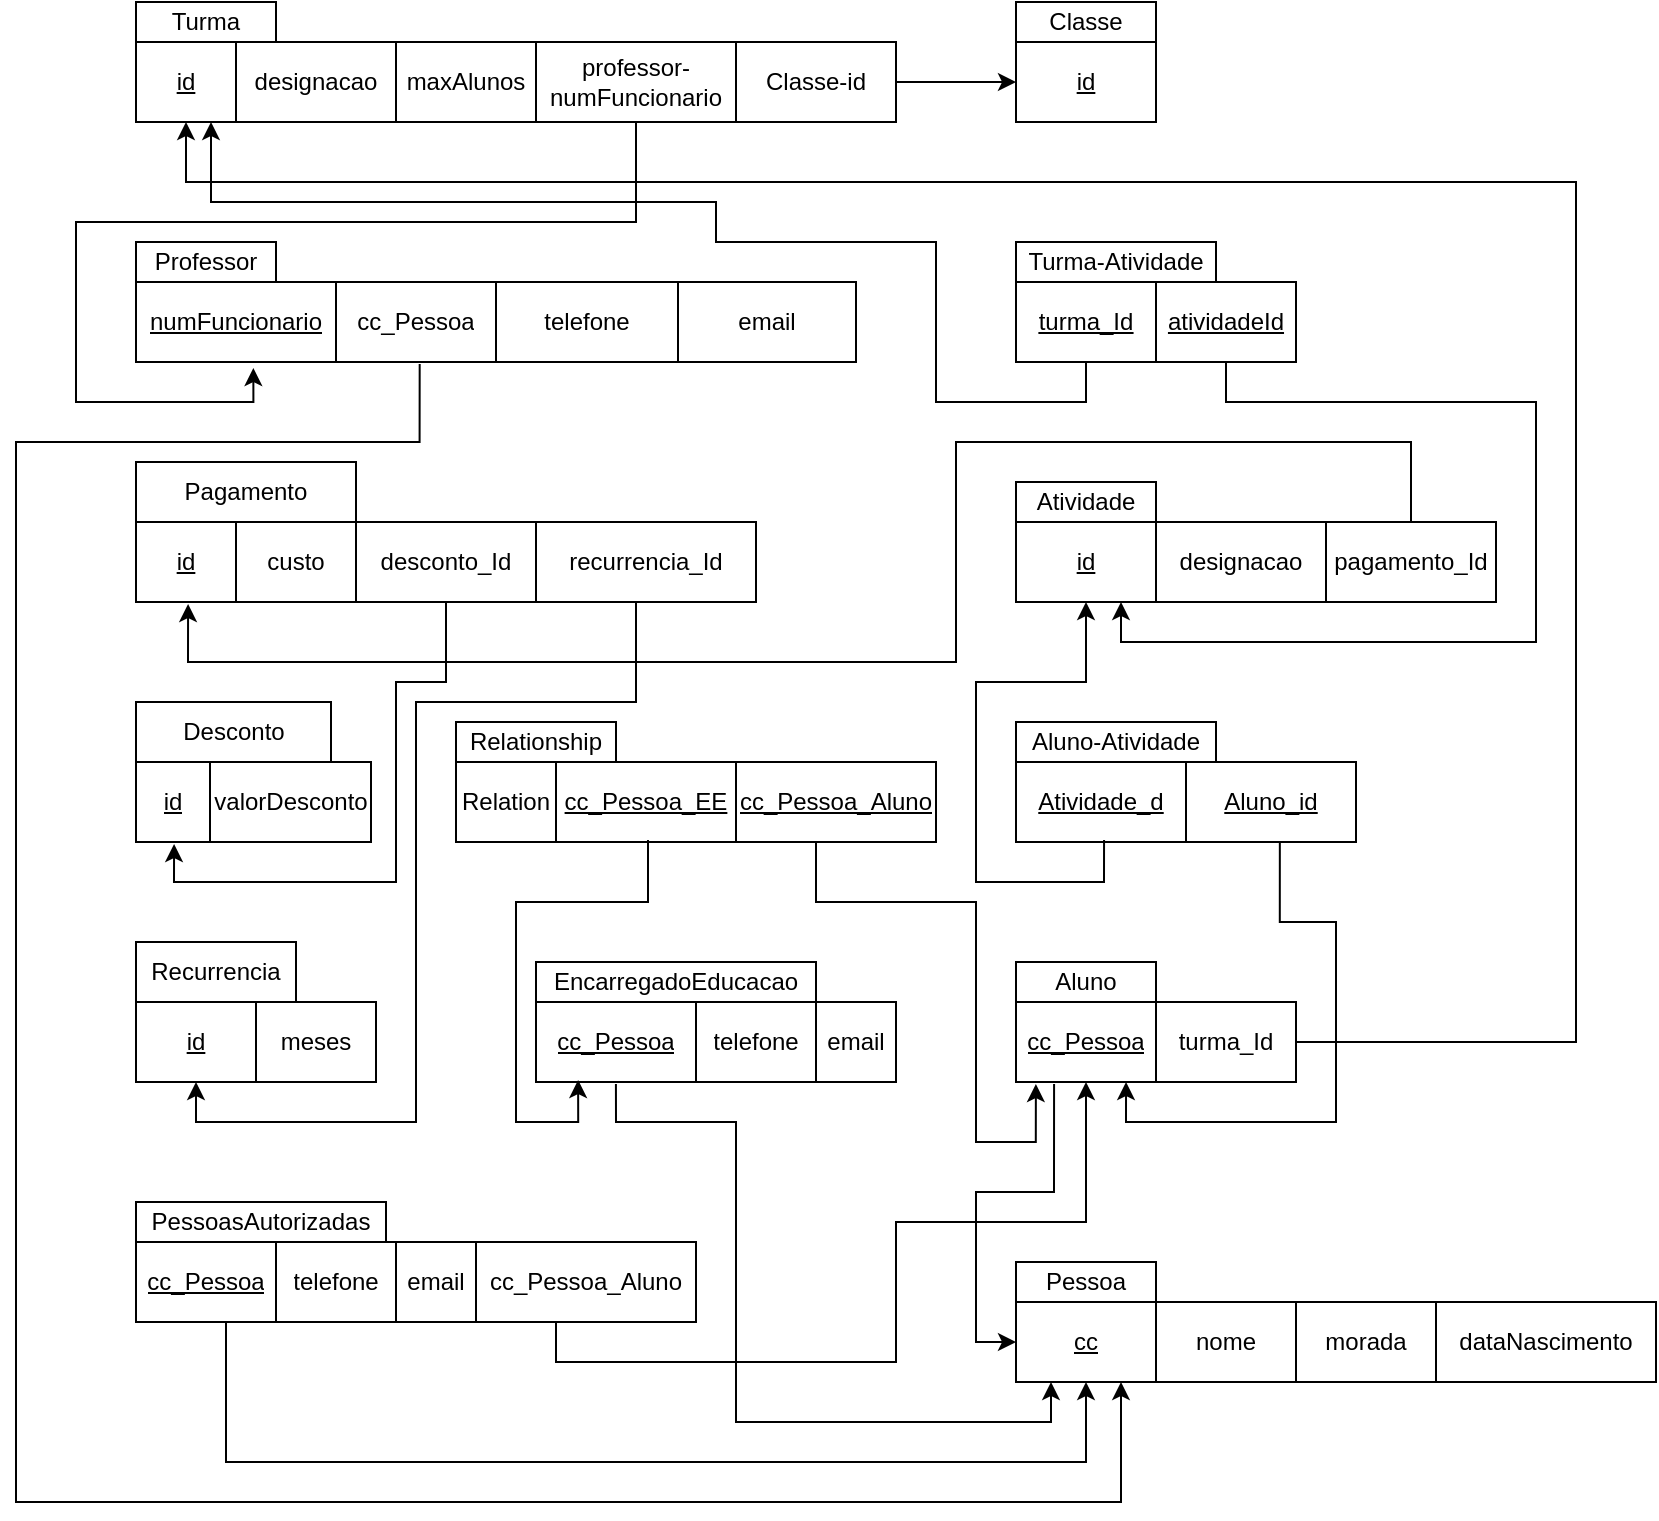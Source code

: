 <mxfile version="23.1.8" type="device">
  <diagram name="Page-1" id="uu7o2QD7KZpTiCy1ZFw0">
    <mxGraphModel dx="1687" dy="871" grid="1" gridSize="10" guides="1" tooltips="1" connect="1" arrows="1" fold="1" page="1" pageScale="1" pageWidth="850" pageHeight="1100" math="0" shadow="0">
      <root>
        <mxCell id="0" />
        <mxCell id="1" parent="0" />
        <mxCell id="J5dlkVCJDZYCb8qdDboG-1" value="Turma" style="rounded=0;whiteSpace=wrap;html=1;" parent="1" vertex="1">
          <mxGeometry x="80" y="60" width="70" height="20" as="geometry" />
        </mxCell>
        <mxCell id="J5dlkVCJDZYCb8qdDboG-2" value="id" style="rounded=0;whiteSpace=wrap;html=1;fontStyle=4" parent="1" vertex="1">
          <mxGeometry x="80" y="80" width="50" height="40" as="geometry" />
        </mxCell>
        <mxCell id="J5dlkVCJDZYCb8qdDboG-3" value="designacao" style="rounded=0;whiteSpace=wrap;html=1;" parent="1" vertex="1">
          <mxGeometry x="130" y="80" width="80" height="40" as="geometry" />
        </mxCell>
        <mxCell id="J5dlkVCJDZYCb8qdDboG-4" value="maxAlunos" style="rounded=0;whiteSpace=wrap;html=1;" parent="1" vertex="1">
          <mxGeometry x="210" y="80" width="70" height="40" as="geometry" />
        </mxCell>
        <mxCell id="J5dlkVCJDZYCb8qdDboG-6" value="Professor" style="rounded=0;whiteSpace=wrap;html=1;" parent="1" vertex="1">
          <mxGeometry x="80" y="180" width="70" height="20" as="geometry" />
        </mxCell>
        <mxCell id="J5dlkVCJDZYCb8qdDboG-11" value="professor-numFuncionario" style="rounded=0;whiteSpace=wrap;html=1;" parent="1" vertex="1">
          <mxGeometry x="280" y="80" width="100" height="40" as="geometry" />
        </mxCell>
        <mxCell id="J5dlkVCJDZYCb8qdDboG-13" value="Classe" style="rounded=0;whiteSpace=wrap;html=1;" parent="1" vertex="1">
          <mxGeometry x="520" y="60" width="70" height="20" as="geometry" />
        </mxCell>
        <mxCell id="J5dlkVCJDZYCb8qdDboG-14" value="id" style="rounded=0;whiteSpace=wrap;html=1;fontStyle=4" parent="1" vertex="1">
          <mxGeometry x="520" y="80" width="70" height="40" as="geometry" />
        </mxCell>
        <mxCell id="J5dlkVCJDZYCb8qdDboG-19" style="edgeStyle=orthogonalEdgeStyle;rounded=0;orthogonalLoop=1;jettySize=auto;html=1;entryX=0;entryY=0.5;entryDx=0;entryDy=0;" parent="1" source="J5dlkVCJDZYCb8qdDboG-18" target="J5dlkVCJDZYCb8qdDboG-14" edge="1">
          <mxGeometry relative="1" as="geometry" />
        </mxCell>
        <mxCell id="J5dlkVCJDZYCb8qdDboG-18" value="Classe-id" style="rounded=0;whiteSpace=wrap;html=1;" parent="1" vertex="1">
          <mxGeometry x="380" y="80" width="80" height="40" as="geometry" />
        </mxCell>
        <mxCell id="J5dlkVCJDZYCb8qdDboG-20" value="Pessoa" style="rounded=0;whiteSpace=wrap;html=1;" parent="1" vertex="1">
          <mxGeometry x="520" y="690" width="70" height="20" as="geometry" />
        </mxCell>
        <mxCell id="J5dlkVCJDZYCb8qdDboG-21" value="cc" style="rounded=0;whiteSpace=wrap;html=1;fontStyle=4" parent="1" vertex="1">
          <mxGeometry x="520" y="710" width="70" height="40" as="geometry" />
        </mxCell>
        <mxCell id="J5dlkVCJDZYCb8qdDboG-22" value="nome" style="rounded=0;whiteSpace=wrap;html=1;" parent="1" vertex="1">
          <mxGeometry x="590" y="710" width="70" height="40" as="geometry" />
        </mxCell>
        <mxCell id="J5dlkVCJDZYCb8qdDboG-23" value="morada" style="rounded=0;whiteSpace=wrap;html=1;" parent="1" vertex="1">
          <mxGeometry x="660" y="710" width="70" height="40" as="geometry" />
        </mxCell>
        <mxCell id="J5dlkVCJDZYCb8qdDboG-24" value="dataNascimento" style="rounded=0;whiteSpace=wrap;html=1;" parent="1" vertex="1">
          <mxGeometry x="730" y="710" width="110" height="40" as="geometry" />
        </mxCell>
        <mxCell id="J5dlkVCJDZYCb8qdDboG-25" value="EncarregadoEducacao" style="rounded=0;whiteSpace=wrap;html=1;" parent="1" vertex="1">
          <mxGeometry x="280" y="540" width="140" height="20" as="geometry" />
        </mxCell>
        <mxCell id="J5dlkVCJDZYCb8qdDboG-30" value="Relationship" style="rounded=0;whiteSpace=wrap;html=1;" parent="1" vertex="1">
          <mxGeometry x="240" y="420" width="80" height="20" as="geometry" />
        </mxCell>
        <mxCell id="J5dlkVCJDZYCb8qdDboG-35" value="Atividade" style="rounded=0;whiteSpace=wrap;html=1;" parent="1" vertex="1">
          <mxGeometry x="520" y="300" width="70" height="20" as="geometry" />
        </mxCell>
        <mxCell id="J5dlkVCJDZYCb8qdDboG-36" value="id" style="rounded=0;whiteSpace=wrap;html=1;fontStyle=4" parent="1" vertex="1">
          <mxGeometry x="520" y="320" width="70" height="40" as="geometry" />
        </mxCell>
        <mxCell id="J5dlkVCJDZYCb8qdDboG-37" value="designacao" style="rounded=0;whiteSpace=wrap;html=1;" parent="1" vertex="1">
          <mxGeometry x="590" y="320" width="85" height="40" as="geometry" />
        </mxCell>
        <mxCell id="J5dlkVCJDZYCb8qdDboG-38" value="pagamento_Id" style="rounded=0;whiteSpace=wrap;html=1;" parent="1" vertex="1">
          <mxGeometry x="675" y="320" width="85" height="40" as="geometry" />
        </mxCell>
        <mxCell id="J5dlkVCJDZYCb8qdDboG-40" value="Turma-Atividade" style="rounded=0;whiteSpace=wrap;html=1;" parent="1" vertex="1">
          <mxGeometry x="520" y="180" width="100" height="20" as="geometry" />
        </mxCell>
        <mxCell id="0XxwVPzC8koL60T8kLyI-56" style="edgeStyle=orthogonalEdgeStyle;rounded=0;orthogonalLoop=1;jettySize=auto;html=1;exitX=0.5;exitY=1;exitDx=0;exitDy=0;entryX=0.75;entryY=1;entryDx=0;entryDy=0;" edge="1" parent="1" source="J5dlkVCJDZYCb8qdDboG-41" target="J5dlkVCJDZYCb8qdDboG-2">
          <mxGeometry relative="1" as="geometry">
            <Array as="points">
              <mxPoint x="555" y="260" />
              <mxPoint x="480" y="260" />
              <mxPoint x="480" y="180" />
              <mxPoint x="370" y="180" />
              <mxPoint x="370" y="160" />
              <mxPoint x="118" y="160" />
            </Array>
          </mxGeometry>
        </mxCell>
        <mxCell id="J5dlkVCJDZYCb8qdDboG-41" value="&lt;u&gt;turma_Id&lt;/u&gt;" style="rounded=0;whiteSpace=wrap;html=1;fontStyle=4" parent="1" vertex="1">
          <mxGeometry x="520" y="200" width="70" height="40" as="geometry" />
        </mxCell>
        <mxCell id="0XxwVPzC8koL60T8kLyI-58" style="edgeStyle=orthogonalEdgeStyle;rounded=0;orthogonalLoop=1;jettySize=auto;html=1;exitX=0.5;exitY=1;exitDx=0;exitDy=0;entryX=0.75;entryY=1;entryDx=0;entryDy=0;" edge="1" parent="1" source="J5dlkVCJDZYCb8qdDboG-42" target="J5dlkVCJDZYCb8qdDboG-36">
          <mxGeometry relative="1" as="geometry">
            <Array as="points">
              <mxPoint x="625" y="260" />
              <mxPoint x="780" y="260" />
              <mxPoint x="780" y="380" />
              <mxPoint x="573" y="380" />
            </Array>
          </mxGeometry>
        </mxCell>
        <mxCell id="J5dlkVCJDZYCb8qdDboG-42" value="&lt;u&gt;atividadeId&lt;/u&gt;" style="rounded=0;whiteSpace=wrap;html=1;" parent="1" vertex="1">
          <mxGeometry x="590" y="200" width="70" height="40" as="geometry" />
        </mxCell>
        <mxCell id="J5dlkVCJDZYCb8qdDboG-45" value="Aluno" style="rounded=0;whiteSpace=wrap;html=1;" parent="1" vertex="1">
          <mxGeometry x="520" y="540" width="70" height="20" as="geometry" />
        </mxCell>
        <mxCell id="J5dlkVCJDZYCb8qdDboG-50" value="Aluno-Atividade" style="rounded=0;whiteSpace=wrap;html=1;" parent="1" vertex="1">
          <mxGeometry x="520" y="420" width="100" height="20" as="geometry" />
        </mxCell>
        <mxCell id="J5dlkVCJDZYCb8qdDboG-55" value="PessoasAutorizadas" style="rounded=0;whiteSpace=wrap;html=1;" parent="1" vertex="1">
          <mxGeometry x="80" y="660" width="125" height="20" as="geometry" />
        </mxCell>
        <mxCell id="0XxwVPzC8koL60T8kLyI-12" style="edgeStyle=orthogonalEdgeStyle;rounded=0;orthogonalLoop=1;jettySize=auto;html=1;exitX=1;exitY=0.5;exitDx=0;exitDy=0;entryX=0.5;entryY=1;entryDx=0;entryDy=0;" edge="1" parent="1" source="0XxwVPzC8koL60T8kLyI-1" target="J5dlkVCJDZYCb8qdDboG-2">
          <mxGeometry relative="1" as="geometry">
            <Array as="points">
              <mxPoint x="800" y="580" />
              <mxPoint x="800" y="150" />
              <mxPoint x="105" y="150" />
            </Array>
          </mxGeometry>
        </mxCell>
        <mxCell id="0XxwVPzC8koL60T8kLyI-1" value="" style="shape=table;startSize=0;container=1;collapsible=0;childLayout=tableLayout;" vertex="1" parent="1">
          <mxGeometry x="520" y="560" width="140" height="40" as="geometry" />
        </mxCell>
        <mxCell id="0XxwVPzC8koL60T8kLyI-2" value="" style="shape=tableRow;horizontal=0;startSize=0;swimlaneHead=0;swimlaneBody=0;strokeColor=inherit;top=0;left=0;bottom=0;right=0;collapsible=0;dropTarget=0;fillColor=none;points=[[0,0.5],[1,0.5]];portConstraint=eastwest;" vertex="1" parent="0XxwVPzC8koL60T8kLyI-1">
          <mxGeometry width="140" height="40" as="geometry" />
        </mxCell>
        <mxCell id="0XxwVPzC8koL60T8kLyI-3" value="&lt;u&gt;cc_Pessoa&lt;/u&gt;" style="shape=partialRectangle;html=1;whiteSpace=wrap;connectable=0;strokeColor=inherit;overflow=hidden;fillColor=none;top=0;left=0;bottom=0;right=0;pointerEvents=1;" vertex="1" parent="0XxwVPzC8koL60T8kLyI-2">
          <mxGeometry width="70" height="40" as="geometry">
            <mxRectangle width="70" height="40" as="alternateBounds" />
          </mxGeometry>
        </mxCell>
        <mxCell id="0XxwVPzC8koL60T8kLyI-4" value="turma_Id" style="shape=partialRectangle;html=1;whiteSpace=wrap;connectable=0;strokeColor=inherit;overflow=hidden;fillColor=none;top=0;left=0;bottom=0;right=0;pointerEvents=1;" vertex="1" parent="0XxwVPzC8koL60T8kLyI-2">
          <mxGeometry x="70" width="70" height="40" as="geometry">
            <mxRectangle width="70" height="40" as="alternateBounds" />
          </mxGeometry>
        </mxCell>
        <mxCell id="0XxwVPzC8koL60T8kLyI-6" value="" style="shape=table;startSize=0;container=1;collapsible=0;childLayout=tableLayout;" vertex="1" parent="1">
          <mxGeometry x="520" y="440" width="170" height="40" as="geometry" />
        </mxCell>
        <mxCell id="0XxwVPzC8koL60T8kLyI-7" value="" style="shape=tableRow;horizontal=0;startSize=0;swimlaneHead=0;swimlaneBody=0;strokeColor=inherit;top=0;left=0;bottom=0;right=0;collapsible=0;dropTarget=0;fillColor=none;points=[[0,0.5],[1,0.5]];portConstraint=eastwest;" vertex="1" parent="0XxwVPzC8koL60T8kLyI-6">
          <mxGeometry width="170" height="40" as="geometry" />
        </mxCell>
        <mxCell id="0XxwVPzC8koL60T8kLyI-8" value="&lt;u&gt;Atividade_d&lt;/u&gt;" style="shape=partialRectangle;html=1;whiteSpace=wrap;connectable=0;strokeColor=inherit;overflow=hidden;fillColor=none;top=0;left=0;bottom=0;right=0;pointerEvents=1;" vertex="1" parent="0XxwVPzC8koL60T8kLyI-7">
          <mxGeometry width="85" height="40" as="geometry">
            <mxRectangle width="85" height="40" as="alternateBounds" />
          </mxGeometry>
        </mxCell>
        <mxCell id="0XxwVPzC8koL60T8kLyI-9" value="&lt;u&gt;Aluno_id&lt;/u&gt;" style="shape=partialRectangle;html=1;whiteSpace=wrap;connectable=0;strokeColor=inherit;overflow=hidden;fillColor=none;top=0;left=0;bottom=0;right=0;pointerEvents=1;" vertex="1" parent="0XxwVPzC8koL60T8kLyI-7">
          <mxGeometry x="85" width="85" height="40" as="geometry">
            <mxRectangle width="85" height="40" as="alternateBounds" />
          </mxGeometry>
        </mxCell>
        <mxCell id="0XxwVPzC8koL60T8kLyI-10" style="edgeStyle=orthogonalEdgeStyle;rounded=0;orthogonalLoop=1;jettySize=auto;html=1;exitX=0.776;exitY=1;exitDx=0;exitDy=0;entryX=0.393;entryY=1;entryDx=0;entryDy=0;entryPerimeter=0;exitPerimeter=0;" edge="1" parent="1" source="0XxwVPzC8koL60T8kLyI-7" target="0XxwVPzC8koL60T8kLyI-2">
          <mxGeometry relative="1" as="geometry" />
        </mxCell>
        <mxCell id="0XxwVPzC8koL60T8kLyI-11" style="edgeStyle=orthogonalEdgeStyle;rounded=0;orthogonalLoop=1;jettySize=auto;html=1;exitX=0.259;exitY=0.975;exitDx=0;exitDy=0;exitPerimeter=0;" edge="1" parent="1" source="0XxwVPzC8koL60T8kLyI-7" target="J5dlkVCJDZYCb8qdDboG-36">
          <mxGeometry relative="1" as="geometry" />
        </mxCell>
        <mxCell id="0XxwVPzC8koL60T8kLyI-13" value="" style="shape=table;startSize=0;container=1;collapsible=0;childLayout=tableLayout;" vertex="1" parent="1">
          <mxGeometry x="280" y="560" width="180" height="40" as="geometry" />
        </mxCell>
        <mxCell id="0XxwVPzC8koL60T8kLyI-14" value="" style="shape=tableRow;horizontal=0;startSize=0;swimlaneHead=0;swimlaneBody=0;strokeColor=inherit;top=0;left=0;bottom=0;right=0;collapsible=0;dropTarget=0;fillColor=none;points=[[0,0.5],[1,0.5]];portConstraint=eastwest;" vertex="1" parent="0XxwVPzC8koL60T8kLyI-13">
          <mxGeometry width="180" height="40" as="geometry" />
        </mxCell>
        <mxCell id="0XxwVPzC8koL60T8kLyI-15" value="&lt;u&gt;cc_Pessoa&lt;/u&gt;" style="shape=partialRectangle;html=1;whiteSpace=wrap;connectable=0;strokeColor=inherit;overflow=hidden;fillColor=none;top=0;left=0;bottom=0;right=0;pointerEvents=1;" vertex="1" parent="0XxwVPzC8koL60T8kLyI-14">
          <mxGeometry width="80" height="40" as="geometry">
            <mxRectangle width="80" height="40" as="alternateBounds" />
          </mxGeometry>
        </mxCell>
        <mxCell id="0XxwVPzC8koL60T8kLyI-16" value="telefone" style="shape=partialRectangle;html=1;whiteSpace=wrap;connectable=0;strokeColor=inherit;overflow=hidden;fillColor=none;top=0;left=0;bottom=0;right=0;pointerEvents=1;" vertex="1" parent="0XxwVPzC8koL60T8kLyI-14">
          <mxGeometry x="80" width="60" height="40" as="geometry">
            <mxRectangle width="60" height="40" as="alternateBounds" />
          </mxGeometry>
        </mxCell>
        <mxCell id="0XxwVPzC8koL60T8kLyI-17" value="&lt;div&gt;email&lt;/div&gt;" style="shape=partialRectangle;html=1;whiteSpace=wrap;connectable=0;strokeColor=inherit;overflow=hidden;fillColor=none;top=0;left=0;bottom=0;right=0;pointerEvents=1;" vertex="1" parent="0XxwVPzC8koL60T8kLyI-14">
          <mxGeometry x="140" width="40" height="40" as="geometry">
            <mxRectangle width="40" height="40" as="alternateBounds" />
          </mxGeometry>
        </mxCell>
        <mxCell id="0XxwVPzC8koL60T8kLyI-20" value="" style="shape=table;startSize=0;container=1;collapsible=0;childLayout=tableLayout;" vertex="1" parent="1">
          <mxGeometry x="80" y="200" width="360" height="40" as="geometry" />
        </mxCell>
        <mxCell id="0XxwVPzC8koL60T8kLyI-21" value="" style="shape=tableRow;horizontal=0;startSize=0;swimlaneHead=0;swimlaneBody=0;strokeColor=inherit;top=0;left=0;bottom=0;right=0;collapsible=0;dropTarget=0;fillColor=none;points=[[0,0.5],[1,0.5]];portConstraint=eastwest;" vertex="1" parent="0XxwVPzC8koL60T8kLyI-20">
          <mxGeometry width="360" height="40" as="geometry" />
        </mxCell>
        <mxCell id="0XxwVPzC8koL60T8kLyI-22" value="&lt;u&gt;numFuncionario&lt;/u&gt;" style="shape=partialRectangle;html=1;whiteSpace=wrap;connectable=0;strokeColor=inherit;overflow=hidden;fillColor=none;top=0;left=0;bottom=0;right=0;pointerEvents=1;" vertex="1" parent="0XxwVPzC8koL60T8kLyI-21">
          <mxGeometry width="100" height="40" as="geometry">
            <mxRectangle width="100" height="40" as="alternateBounds" />
          </mxGeometry>
        </mxCell>
        <mxCell id="0XxwVPzC8koL60T8kLyI-23" value="cc_Pessoa" style="shape=partialRectangle;html=1;whiteSpace=wrap;connectable=0;strokeColor=inherit;overflow=hidden;fillColor=none;top=0;left=0;bottom=0;right=0;pointerEvents=1;" vertex="1" parent="0XxwVPzC8koL60T8kLyI-21">
          <mxGeometry x="100" width="80" height="40" as="geometry">
            <mxRectangle width="80" height="40" as="alternateBounds" />
          </mxGeometry>
        </mxCell>
        <mxCell id="0XxwVPzC8koL60T8kLyI-24" value="telefone" style="shape=partialRectangle;html=1;whiteSpace=wrap;connectable=0;strokeColor=inherit;overflow=hidden;fillColor=none;top=0;left=0;bottom=0;right=0;pointerEvents=1;" vertex="1" parent="0XxwVPzC8koL60T8kLyI-21">
          <mxGeometry x="180" width="91" height="40" as="geometry">
            <mxRectangle width="91" height="40" as="alternateBounds" />
          </mxGeometry>
        </mxCell>
        <mxCell id="0XxwVPzC8koL60T8kLyI-25" value="email" style="shape=partialRectangle;html=1;whiteSpace=wrap;connectable=0;strokeColor=inherit;overflow=hidden;fillColor=none;top=0;left=0;bottom=0;right=0;pointerEvents=1;" vertex="1" parent="0XxwVPzC8koL60T8kLyI-21">
          <mxGeometry x="271" width="89" height="40" as="geometry">
            <mxRectangle width="89" height="40" as="alternateBounds" />
          </mxGeometry>
        </mxCell>
        <mxCell id="0XxwVPzC8koL60T8kLyI-26" style="edgeStyle=orthogonalEdgeStyle;rounded=0;orthogonalLoop=1;jettySize=auto;html=1;exitX=0.5;exitY=1;exitDx=0;exitDy=0;entryX=0.163;entryY=1.075;entryDx=0;entryDy=0;entryPerimeter=0;" edge="1" parent="1" source="J5dlkVCJDZYCb8qdDboG-11" target="0XxwVPzC8koL60T8kLyI-20">
          <mxGeometry relative="1" as="geometry">
            <Array as="points">
              <mxPoint x="330" y="170" />
              <mxPoint x="50" y="170" />
              <mxPoint x="50" y="260" />
              <mxPoint x="139" y="260" />
            </Array>
          </mxGeometry>
        </mxCell>
        <mxCell id="0XxwVPzC8koL60T8kLyI-28" style="edgeStyle=orthogonalEdgeStyle;rounded=0;orthogonalLoop=1;jettySize=auto;html=1;exitX=0.222;exitY=1.025;exitDx=0;exitDy=0;entryX=0.25;entryY=1;entryDx=0;entryDy=0;exitPerimeter=0;" edge="1" parent="1" source="0XxwVPzC8koL60T8kLyI-14" target="J5dlkVCJDZYCb8qdDboG-21">
          <mxGeometry relative="1" as="geometry">
            <Array as="points">
              <mxPoint x="320" y="620" />
              <mxPoint x="380" y="620" />
              <mxPoint x="380" y="770" />
              <mxPoint x="538" y="770" />
            </Array>
          </mxGeometry>
        </mxCell>
        <mxCell id="0XxwVPzC8koL60T8kLyI-30" style="edgeStyle=orthogonalEdgeStyle;rounded=0;orthogonalLoop=1;jettySize=auto;html=1;exitX=0.136;exitY=1.025;exitDx=0;exitDy=0;entryX=0;entryY=0.5;entryDx=0;entryDy=0;exitPerimeter=0;" edge="1" parent="1" source="0XxwVPzC8koL60T8kLyI-2" target="J5dlkVCJDZYCb8qdDboG-21">
          <mxGeometry relative="1" as="geometry" />
        </mxCell>
        <mxCell id="0XxwVPzC8koL60T8kLyI-31" style="edgeStyle=orthogonalEdgeStyle;rounded=0;orthogonalLoop=1;jettySize=auto;html=1;exitX=0.394;exitY=1.025;exitDx=0;exitDy=0;entryX=0.75;entryY=1;entryDx=0;entryDy=0;exitPerimeter=0;" edge="1" parent="1" source="0XxwVPzC8koL60T8kLyI-21" target="J5dlkVCJDZYCb8qdDboG-21">
          <mxGeometry relative="1" as="geometry">
            <Array as="points">
              <mxPoint x="222" y="280" />
              <mxPoint x="20" y="280" />
              <mxPoint x="20" y="810" />
              <mxPoint x="573" y="810" />
            </Array>
          </mxGeometry>
        </mxCell>
        <mxCell id="0XxwVPzC8koL60T8kLyI-55" style="edgeStyle=orthogonalEdgeStyle;rounded=0;orthogonalLoop=1;jettySize=auto;html=1;exitX=0.75;exitY=1;exitDx=0;exitDy=0;entryX=0.25;entryY=1;entryDx=0;entryDy=0;" edge="1" parent="1" source="0XxwVPzC8koL60T8kLyI-34" target="0XxwVPzC8koL60T8kLyI-1">
          <mxGeometry relative="1" as="geometry">
            <Array as="points">
              <mxPoint x="290" y="740" />
              <mxPoint x="460" y="740" />
              <mxPoint x="460" y="670" />
              <mxPoint x="555" y="670" />
            </Array>
          </mxGeometry>
        </mxCell>
        <mxCell id="0XxwVPzC8koL60T8kLyI-34" value="" style="shape=table;startSize=0;container=1;collapsible=0;childLayout=tableLayout;" vertex="1" parent="1">
          <mxGeometry x="80" y="680" width="280" height="40" as="geometry" />
        </mxCell>
        <mxCell id="0XxwVPzC8koL60T8kLyI-35" value="" style="shape=tableRow;horizontal=0;startSize=0;swimlaneHead=0;swimlaneBody=0;strokeColor=inherit;top=0;left=0;bottom=0;right=0;collapsible=0;dropTarget=0;fillColor=none;points=[[0,0.5],[1,0.5]];portConstraint=eastwest;" vertex="1" parent="0XxwVPzC8koL60T8kLyI-34">
          <mxGeometry width="280" height="40" as="geometry" />
        </mxCell>
        <mxCell id="0XxwVPzC8koL60T8kLyI-36" value="&lt;u&gt;cc_Pessoa&lt;/u&gt;" style="shape=partialRectangle;html=1;whiteSpace=wrap;connectable=0;strokeColor=inherit;overflow=hidden;fillColor=none;top=0;left=0;bottom=0;right=0;pointerEvents=1;" vertex="1" parent="0XxwVPzC8koL60T8kLyI-35">
          <mxGeometry width="70" height="40" as="geometry">
            <mxRectangle width="70" height="40" as="alternateBounds" />
          </mxGeometry>
        </mxCell>
        <mxCell id="0XxwVPzC8koL60T8kLyI-37" value="telefone" style="shape=partialRectangle;html=1;whiteSpace=wrap;connectable=0;strokeColor=inherit;overflow=hidden;fillColor=none;top=0;left=0;bottom=0;right=0;pointerEvents=1;" vertex="1" parent="0XxwVPzC8koL60T8kLyI-35">
          <mxGeometry x="70" width="60" height="40" as="geometry">
            <mxRectangle width="60" height="40" as="alternateBounds" />
          </mxGeometry>
        </mxCell>
        <mxCell id="0XxwVPzC8koL60T8kLyI-38" value="&lt;div&gt;email&lt;/div&gt;" style="shape=partialRectangle;html=1;whiteSpace=wrap;connectable=0;strokeColor=inherit;overflow=hidden;fillColor=none;top=0;left=0;bottom=0;right=0;pointerEvents=1;" vertex="1" parent="0XxwVPzC8koL60T8kLyI-35">
          <mxGeometry x="130" width="40" height="40" as="geometry">
            <mxRectangle width="40" height="40" as="alternateBounds" />
          </mxGeometry>
        </mxCell>
        <mxCell id="0XxwVPzC8koL60T8kLyI-54" value="cc_Pessoa_Aluno" style="shape=partialRectangle;html=1;whiteSpace=wrap;connectable=0;strokeColor=inherit;overflow=hidden;fillColor=none;top=0;left=0;bottom=0;right=0;pointerEvents=1;" vertex="1" parent="0XxwVPzC8koL60T8kLyI-35">
          <mxGeometry x="170" width="110" height="40" as="geometry">
            <mxRectangle width="110" height="40" as="alternateBounds" />
          </mxGeometry>
        </mxCell>
        <mxCell id="0XxwVPzC8koL60T8kLyI-39" style="edgeStyle=orthogonalEdgeStyle;rounded=0;orthogonalLoop=1;jettySize=auto;html=1;exitX=0.25;exitY=1;exitDx=0;exitDy=0;entryX=0.5;entryY=1;entryDx=0;entryDy=0;" edge="1" parent="1" source="0XxwVPzC8koL60T8kLyI-34" target="J5dlkVCJDZYCb8qdDboG-21">
          <mxGeometry relative="1" as="geometry">
            <Array as="points">
              <mxPoint x="125" y="790" />
              <mxPoint x="555" y="790" />
            </Array>
          </mxGeometry>
        </mxCell>
        <mxCell id="0XxwVPzC8koL60T8kLyI-45" value="" style="shape=table;startSize=0;container=1;collapsible=0;childLayout=tableLayout;" vertex="1" parent="1">
          <mxGeometry x="240" y="440" width="240" height="40" as="geometry" />
        </mxCell>
        <mxCell id="0XxwVPzC8koL60T8kLyI-46" value="" style="shape=tableRow;horizontal=0;startSize=0;swimlaneHead=0;swimlaneBody=0;strokeColor=inherit;top=0;left=0;bottom=0;right=0;collapsible=0;dropTarget=0;fillColor=none;points=[[0,0.5],[1,0.5]];portConstraint=eastwest;" vertex="1" parent="0XxwVPzC8koL60T8kLyI-45">
          <mxGeometry width="240" height="40" as="geometry" />
        </mxCell>
        <mxCell id="0XxwVPzC8koL60T8kLyI-47" value="Relation" style="shape=partialRectangle;html=1;whiteSpace=wrap;connectable=0;strokeColor=inherit;overflow=hidden;fillColor=none;top=0;left=0;bottom=0;right=0;pointerEvents=1;" vertex="1" parent="0XxwVPzC8koL60T8kLyI-46">
          <mxGeometry width="50" height="40" as="geometry">
            <mxRectangle width="50" height="40" as="alternateBounds" />
          </mxGeometry>
        </mxCell>
        <mxCell id="0XxwVPzC8koL60T8kLyI-48" value="&lt;u&gt;cc_Pessoa_EE&lt;/u&gt;" style="shape=partialRectangle;html=1;whiteSpace=wrap;connectable=0;strokeColor=inherit;overflow=hidden;fillColor=none;top=0;left=0;bottom=0;right=0;pointerEvents=1;" vertex="1" parent="0XxwVPzC8koL60T8kLyI-46">
          <mxGeometry x="50" width="90" height="40" as="geometry">
            <mxRectangle width="90" height="40" as="alternateBounds" />
          </mxGeometry>
        </mxCell>
        <mxCell id="0XxwVPzC8koL60T8kLyI-49" value="&lt;u&gt;cc_Pessoa_Aluno&lt;/u&gt;" style="shape=partialRectangle;html=1;whiteSpace=wrap;connectable=0;strokeColor=inherit;overflow=hidden;fillColor=none;top=0;left=0;bottom=0;right=0;pointerEvents=1;" vertex="1" parent="0XxwVPzC8koL60T8kLyI-46">
          <mxGeometry x="140" width="100" height="40" as="geometry">
            <mxRectangle width="100" height="40" as="alternateBounds" />
          </mxGeometry>
        </mxCell>
        <mxCell id="0XxwVPzC8koL60T8kLyI-51" style="edgeStyle=orthogonalEdgeStyle;rounded=0;orthogonalLoop=1;jettySize=auto;html=1;exitX=0.75;exitY=1;exitDx=0;exitDy=0;entryX=0.071;entryY=1.025;entryDx=0;entryDy=0;entryPerimeter=0;" edge="1" parent="1" source="0XxwVPzC8koL60T8kLyI-45" target="0XxwVPzC8koL60T8kLyI-1">
          <mxGeometry relative="1" as="geometry">
            <Array as="points">
              <mxPoint x="420" y="510" />
              <mxPoint x="500" y="510" />
              <mxPoint x="500" y="630" />
              <mxPoint x="530" y="630" />
            </Array>
          </mxGeometry>
        </mxCell>
        <mxCell id="0XxwVPzC8koL60T8kLyI-52" style="edgeStyle=orthogonalEdgeStyle;rounded=0;orthogonalLoop=1;jettySize=auto;html=1;exitX=0.4;exitY=0.975;exitDx=0;exitDy=0;entryX=0.117;entryY=0.975;entryDx=0;entryDy=0;entryPerimeter=0;exitPerimeter=0;" edge="1" parent="1" source="0XxwVPzC8koL60T8kLyI-46" target="0XxwVPzC8koL60T8kLyI-14">
          <mxGeometry relative="1" as="geometry">
            <Array as="points">
              <mxPoint x="336" y="510" />
              <mxPoint x="270" y="510" />
              <mxPoint x="270" y="620" />
              <mxPoint x="301" y="620" />
            </Array>
          </mxGeometry>
        </mxCell>
        <mxCell id="0XxwVPzC8koL60T8kLyI-59" value="" style="shape=table;startSize=0;container=1;collapsible=0;childLayout=tableLayout;" vertex="1" parent="1">
          <mxGeometry x="80" y="560" width="120" height="40" as="geometry" />
        </mxCell>
        <mxCell id="0XxwVPzC8koL60T8kLyI-60" value="" style="shape=tableRow;horizontal=0;startSize=0;swimlaneHead=0;swimlaneBody=0;strokeColor=inherit;top=0;left=0;bottom=0;right=0;collapsible=0;dropTarget=0;fillColor=none;points=[[0,0.5],[1,0.5]];portConstraint=eastwest;" vertex="1" parent="0XxwVPzC8koL60T8kLyI-59">
          <mxGeometry width="120" height="40" as="geometry" />
        </mxCell>
        <mxCell id="0XxwVPzC8koL60T8kLyI-61" value="&lt;u&gt;id&lt;/u&gt;" style="shape=partialRectangle;html=1;whiteSpace=wrap;connectable=0;strokeColor=inherit;overflow=hidden;fillColor=none;top=0;left=0;bottom=0;right=0;pointerEvents=1;" vertex="1" parent="0XxwVPzC8koL60T8kLyI-60">
          <mxGeometry width="60" height="40" as="geometry">
            <mxRectangle width="60" height="40" as="alternateBounds" />
          </mxGeometry>
        </mxCell>
        <mxCell id="0XxwVPzC8koL60T8kLyI-62" value="meses" style="shape=partialRectangle;html=1;whiteSpace=wrap;connectable=0;strokeColor=inherit;overflow=hidden;fillColor=none;top=0;left=0;bottom=0;right=0;pointerEvents=1;" vertex="1" parent="0XxwVPzC8koL60T8kLyI-60">
          <mxGeometry x="60" width="60" height="40" as="geometry">
            <mxRectangle width="60" height="40" as="alternateBounds" />
          </mxGeometry>
        </mxCell>
        <mxCell id="0XxwVPzC8koL60T8kLyI-63" value="Recurrencia" style="rounded=0;whiteSpace=wrap;html=1;" vertex="1" parent="1">
          <mxGeometry x="80" y="530" width="80" height="30" as="geometry" />
        </mxCell>
        <mxCell id="0XxwVPzC8koL60T8kLyI-64" value="" style="shape=table;startSize=0;container=1;collapsible=0;childLayout=tableLayout;" vertex="1" parent="1">
          <mxGeometry x="80" y="440" width="117.5" height="40" as="geometry" />
        </mxCell>
        <mxCell id="0XxwVPzC8koL60T8kLyI-65" value="" style="shape=tableRow;horizontal=0;startSize=0;swimlaneHead=0;swimlaneBody=0;strokeColor=inherit;top=0;left=0;bottom=0;right=0;collapsible=0;dropTarget=0;fillColor=none;points=[[0,0.5],[1,0.5]];portConstraint=eastwest;" vertex="1" parent="0XxwVPzC8koL60T8kLyI-64">
          <mxGeometry width="117.5" height="40" as="geometry" />
        </mxCell>
        <mxCell id="0XxwVPzC8koL60T8kLyI-66" value="&lt;u&gt;id&lt;/u&gt;" style="shape=partialRectangle;html=1;whiteSpace=wrap;connectable=0;strokeColor=inherit;overflow=hidden;fillColor=none;top=0;left=0;bottom=0;right=0;pointerEvents=1;" vertex="1" parent="0XxwVPzC8koL60T8kLyI-65">
          <mxGeometry width="37" height="40" as="geometry">
            <mxRectangle width="37" height="40" as="alternateBounds" />
          </mxGeometry>
        </mxCell>
        <mxCell id="0XxwVPzC8koL60T8kLyI-67" value="valorDesconto" style="shape=partialRectangle;html=1;whiteSpace=wrap;connectable=0;strokeColor=inherit;overflow=hidden;fillColor=none;top=0;left=0;bottom=0;right=0;pointerEvents=1;" vertex="1" parent="0XxwVPzC8koL60T8kLyI-65">
          <mxGeometry x="37" width="81" height="40" as="geometry">
            <mxRectangle width="81" height="40" as="alternateBounds" />
          </mxGeometry>
        </mxCell>
        <mxCell id="0XxwVPzC8koL60T8kLyI-69" value="Desconto" style="rounded=0;whiteSpace=wrap;html=1;" vertex="1" parent="1">
          <mxGeometry x="80" y="410" width="97.5" height="30" as="geometry" />
        </mxCell>
        <mxCell id="0XxwVPzC8koL60T8kLyI-70" value="Pagamento" style="rounded=0;whiteSpace=wrap;html=1;" vertex="1" parent="1">
          <mxGeometry x="80" y="290" width="110" height="30" as="geometry" />
        </mxCell>
        <mxCell id="0XxwVPzC8koL60T8kLyI-71" value="" style="shape=table;startSize=0;container=1;collapsible=0;childLayout=tableLayout;" vertex="1" parent="1">
          <mxGeometry x="80" y="320" width="310" height="40" as="geometry" />
        </mxCell>
        <mxCell id="0XxwVPzC8koL60T8kLyI-72" value="" style="shape=tableRow;horizontal=0;startSize=0;swimlaneHead=0;swimlaneBody=0;strokeColor=inherit;top=0;left=0;bottom=0;right=0;collapsible=0;dropTarget=0;fillColor=none;points=[[0,0.5],[1,0.5]];portConstraint=eastwest;" vertex="1" parent="0XxwVPzC8koL60T8kLyI-71">
          <mxGeometry width="310" height="40" as="geometry" />
        </mxCell>
        <mxCell id="0XxwVPzC8koL60T8kLyI-73" value="&lt;u&gt;id&lt;/u&gt;" style="shape=partialRectangle;html=1;whiteSpace=wrap;connectable=0;strokeColor=inherit;overflow=hidden;fillColor=none;top=0;left=0;bottom=0;right=0;pointerEvents=1;" vertex="1" parent="0XxwVPzC8koL60T8kLyI-72">
          <mxGeometry width="50" height="40" as="geometry">
            <mxRectangle width="50" height="40" as="alternateBounds" />
          </mxGeometry>
        </mxCell>
        <mxCell id="0XxwVPzC8koL60T8kLyI-74" value="custo" style="shape=partialRectangle;html=1;whiteSpace=wrap;connectable=0;strokeColor=inherit;overflow=hidden;fillColor=none;top=0;left=0;bottom=0;right=0;pointerEvents=1;" vertex="1" parent="0XxwVPzC8koL60T8kLyI-72">
          <mxGeometry x="50" width="60" height="40" as="geometry">
            <mxRectangle width="60" height="40" as="alternateBounds" />
          </mxGeometry>
        </mxCell>
        <mxCell id="0XxwVPzC8koL60T8kLyI-75" value="desconto_Id" style="shape=partialRectangle;html=1;whiteSpace=wrap;connectable=0;strokeColor=inherit;overflow=hidden;fillColor=none;top=0;left=0;bottom=0;right=0;pointerEvents=1;" vertex="1" parent="0XxwVPzC8koL60T8kLyI-72">
          <mxGeometry x="110" width="90" height="40" as="geometry">
            <mxRectangle width="90" height="40" as="alternateBounds" />
          </mxGeometry>
        </mxCell>
        <mxCell id="0XxwVPzC8koL60T8kLyI-76" value="recurrencia_Id" style="shape=partialRectangle;html=1;whiteSpace=wrap;connectable=0;strokeColor=inherit;overflow=hidden;fillColor=none;top=0;left=0;bottom=0;right=0;pointerEvents=1;" vertex="1" parent="0XxwVPzC8koL60T8kLyI-72">
          <mxGeometry x="200" width="110" height="40" as="geometry">
            <mxRectangle width="110" height="40" as="alternateBounds" />
          </mxGeometry>
        </mxCell>
        <mxCell id="0XxwVPzC8koL60T8kLyI-77" style="edgeStyle=orthogonalEdgeStyle;rounded=0;orthogonalLoop=1;jettySize=auto;html=1;exitX=0.5;exitY=0;exitDx=0;exitDy=0;entryX=0.084;entryY=1.025;entryDx=0;entryDy=0;entryPerimeter=0;" edge="1" parent="1" source="J5dlkVCJDZYCb8qdDboG-38" target="0XxwVPzC8koL60T8kLyI-71">
          <mxGeometry relative="1" as="geometry">
            <Array as="points">
              <mxPoint x="718" y="280" />
              <mxPoint x="490" y="280" />
              <mxPoint x="490" y="390" />
              <mxPoint x="106" y="390" />
            </Array>
          </mxGeometry>
        </mxCell>
        <mxCell id="0XxwVPzC8koL60T8kLyI-78" style="edgeStyle=orthogonalEdgeStyle;rounded=0;orthogonalLoop=1;jettySize=auto;html=1;exitX=0.5;exitY=1;exitDx=0;exitDy=0;entryX=0.162;entryY=1.025;entryDx=0;entryDy=0;entryPerimeter=0;" edge="1" parent="1" source="0XxwVPzC8koL60T8kLyI-71" target="0XxwVPzC8koL60T8kLyI-65">
          <mxGeometry relative="1" as="geometry">
            <Array as="points">
              <mxPoint x="235" y="400" />
              <mxPoint x="210" y="400" />
              <mxPoint x="210" y="500" />
              <mxPoint x="99" y="500" />
            </Array>
          </mxGeometry>
        </mxCell>
        <mxCell id="0XxwVPzC8koL60T8kLyI-79" style="edgeStyle=orthogonalEdgeStyle;rounded=0;orthogonalLoop=1;jettySize=auto;html=1;exitX=0.81;exitY=1;exitDx=0;exitDy=0;entryX=0.25;entryY=1;entryDx=0;entryDy=0;exitPerimeter=0;" edge="1" parent="1" source="0XxwVPzC8koL60T8kLyI-72" target="0XxwVPzC8koL60T8kLyI-59">
          <mxGeometry relative="1" as="geometry">
            <Array as="points">
              <mxPoint x="330" y="360" />
              <mxPoint x="330" y="410" />
              <mxPoint x="220" y="410" />
              <mxPoint x="220" y="620" />
              <mxPoint x="110" y="620" />
            </Array>
          </mxGeometry>
        </mxCell>
      </root>
    </mxGraphModel>
  </diagram>
</mxfile>
